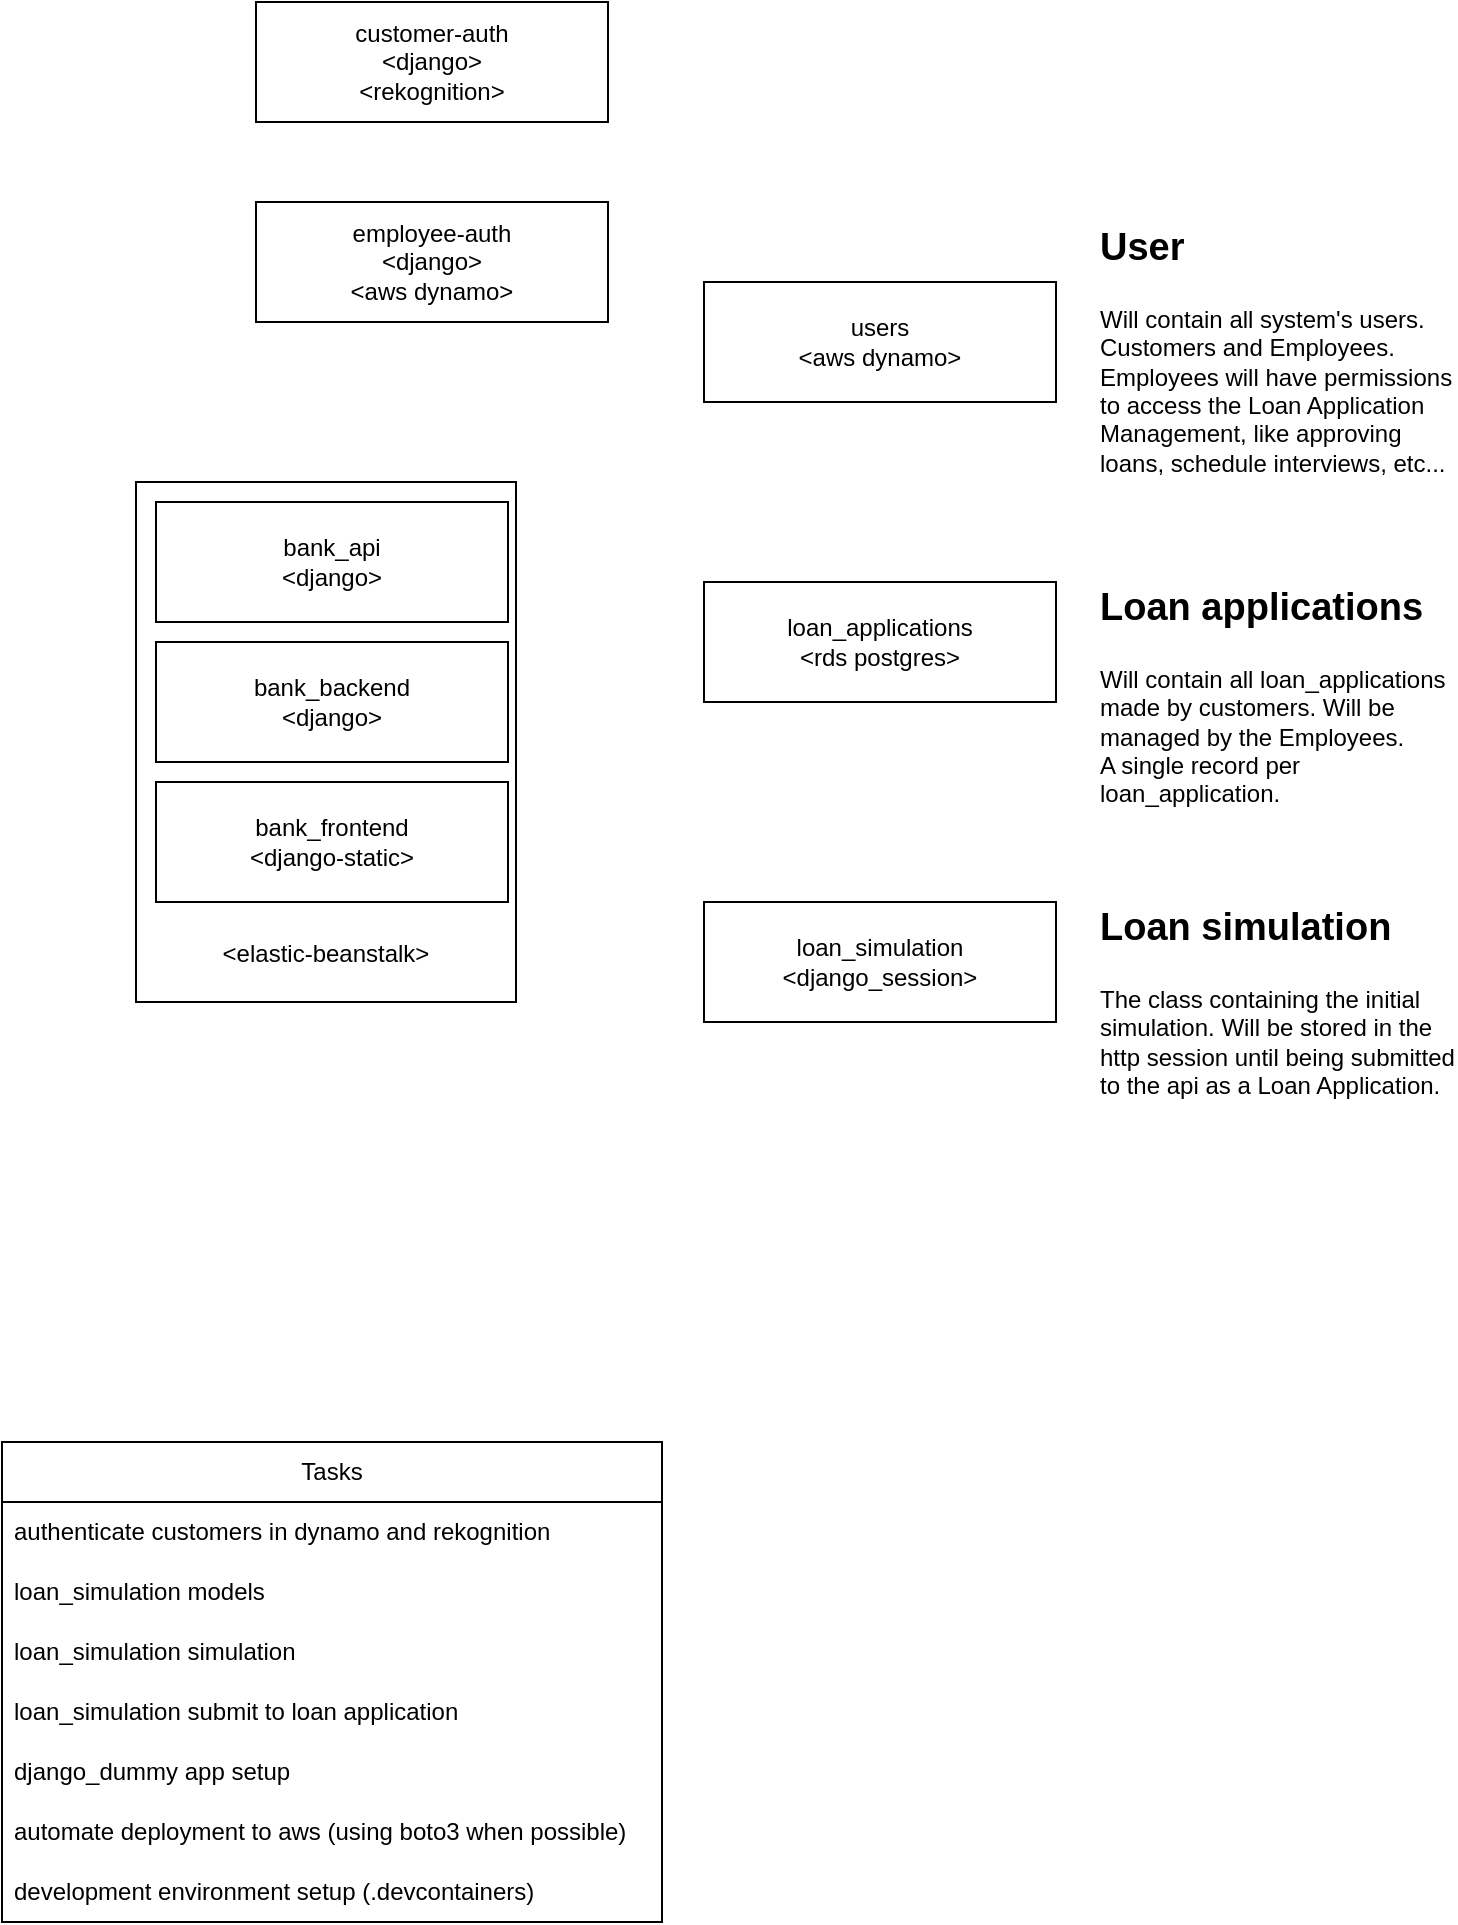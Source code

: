 <mxfile version="25.0.3">
  <diagram name="Page-1" id="yaNFf_4xNoyRj0kIE-Ph">
    <mxGraphModel dx="987" dy="685" grid="1" gridSize="10" guides="1" tooltips="1" connect="1" arrows="1" fold="1" page="1" pageScale="1" pageWidth="827" pageHeight="1169" math="0" shadow="0">
      <root>
        <mxCell id="0" />
        <mxCell id="1" parent="0" />
        <mxCell id="vz57ms9xXXCdLqg221Yy-11" value="&lt;div&gt;&lt;br&gt;&lt;/div&gt;&lt;div&gt;&lt;br&gt;&lt;/div&gt;&lt;div&gt;&amp;lt;elastic-beanstalk&amp;gt;&lt;br&gt;&lt;/div&gt;&amp;nbsp;" style="rounded=0;whiteSpace=wrap;html=1;verticalAlign=bottom;" vertex="1" parent="1">
          <mxGeometry x="120" y="300" width="190" height="260" as="geometry" />
        </mxCell>
        <mxCell id="vz57ms9xXXCdLqg221Yy-1" value="users&lt;br&gt;&amp;lt;aws dynamo&amp;gt;" style="rounded=0;whiteSpace=wrap;html=1;" vertex="1" parent="1">
          <mxGeometry x="404" y="200" width="176" height="60" as="geometry" />
        </mxCell>
        <mxCell id="vz57ms9xXXCdLqg221Yy-2" value="&lt;h1 style=&quot;margin-top: 0px;&quot;&gt;&lt;font style=&quot;font-size: 19px;&quot;&gt;User&lt;/font&gt;&lt;/h1&gt;&lt;p&gt;Will contain all system&#39;s users. Customers and Employees.&lt;br&gt;Employees will have permissions to access the Loan Application Management, like approving loans, schedule interviews, etc...&lt;br&gt;&lt;/p&gt;" style="text;html=1;whiteSpace=wrap;overflow=hidden;rounded=0;" vertex="1" parent="1">
          <mxGeometry x="600" y="160" width="180" height="160" as="geometry" />
        </mxCell>
        <mxCell id="vz57ms9xXXCdLqg221Yy-3" value="loan_applications&lt;br&gt;&amp;lt;rds postgres&amp;gt;" style="rounded=0;whiteSpace=wrap;html=1;" vertex="1" parent="1">
          <mxGeometry x="404" y="350" width="176" height="60" as="geometry" />
        </mxCell>
        <mxCell id="vz57ms9xXXCdLqg221Yy-4" value="&lt;h1 style=&quot;margin-top: 0px;&quot;&gt;&lt;font style=&quot;font-size: 19px;&quot;&gt;Loan applications&lt;br&gt;&lt;/font&gt;&lt;/h1&gt;&lt;p&gt;Will contain all loan_applications made by customers. Will be managed by the Employees.&lt;br&gt;A single record per loan_application.&lt;br&gt;&lt;/p&gt;" style="text;html=1;whiteSpace=wrap;overflow=hidden;rounded=0;" vertex="1" parent="1">
          <mxGeometry x="600" y="340" width="180" height="160" as="geometry" />
        </mxCell>
        <mxCell id="vz57ms9xXXCdLqg221Yy-5" value="employee-auth&lt;br&gt;&amp;lt;django&amp;gt;&lt;br&gt;&amp;lt;aws dynamo&amp;gt;" style="rounded=0;whiteSpace=wrap;html=1;" vertex="1" parent="1">
          <mxGeometry x="180" y="160" width="176" height="60" as="geometry" />
        </mxCell>
        <mxCell id="vz57ms9xXXCdLqg221Yy-6" value="customer-auth&lt;br&gt;&amp;lt;django&amp;gt;&lt;br&gt;&amp;lt;rekognition&amp;gt;" style="rounded=0;whiteSpace=wrap;html=1;" vertex="1" parent="1">
          <mxGeometry x="180" y="60" width="176" height="60" as="geometry" />
        </mxCell>
        <mxCell id="vz57ms9xXXCdLqg221Yy-7" value="bank_api&lt;br&gt;&amp;lt;django&amp;gt;" style="rounded=0;whiteSpace=wrap;html=1;" vertex="1" parent="1">
          <mxGeometry x="130" y="310" width="176" height="60" as="geometry" />
        </mxCell>
        <mxCell id="vz57ms9xXXCdLqg221Yy-8" value="bank_backend&lt;br&gt;&amp;lt;django&amp;gt;" style="rounded=0;whiteSpace=wrap;html=1;" vertex="1" parent="1">
          <mxGeometry x="130" y="380" width="176" height="60" as="geometry" />
        </mxCell>
        <mxCell id="vz57ms9xXXCdLqg221Yy-9" value="bank_frontend&lt;br&gt;&amp;lt;django-static&amp;gt;" style="rounded=0;whiteSpace=wrap;html=1;" vertex="1" parent="1">
          <mxGeometry x="130" y="450" width="176" height="60" as="geometry" />
        </mxCell>
        <mxCell id="vz57ms9xXXCdLqg221Yy-12" value="&lt;div&gt;loan_simulation&lt;/div&gt;&lt;div&gt;&amp;lt;django_session&amp;gt;&lt;br&gt;&lt;/div&gt;" style="rounded=0;whiteSpace=wrap;html=1;" vertex="1" parent="1">
          <mxGeometry x="404" y="510" width="176" height="60" as="geometry" />
        </mxCell>
        <mxCell id="vz57ms9xXXCdLqg221Yy-13" value="&lt;h1 style=&quot;margin-top: 0px;&quot;&gt;&lt;font style=&quot;font-size: 19px;&quot;&gt;Loan simulation&lt;br&gt;&lt;/font&gt;&lt;/h1&gt;&lt;p&gt;The class containing the initial simulation. Will be stored in the http session until being submitted to the api as a Loan Application.&lt;br&gt;&lt;/p&gt;" style="text;html=1;whiteSpace=wrap;overflow=hidden;rounded=0;" vertex="1" parent="1">
          <mxGeometry x="600" y="500" width="180" height="160" as="geometry" />
        </mxCell>
        <mxCell id="vz57ms9xXXCdLqg221Yy-14" value="Tasks" style="swimlane;fontStyle=0;childLayout=stackLayout;horizontal=1;startSize=30;horizontalStack=0;resizeParent=1;resizeParentMax=0;resizeLast=0;collapsible=1;marginBottom=0;whiteSpace=wrap;html=1;" vertex="1" parent="1">
          <mxGeometry x="53" y="780" width="330" height="240" as="geometry" />
        </mxCell>
        <mxCell id="vz57ms9xXXCdLqg221Yy-15" value="authenticate customers in dynamo and rekognition" style="text;strokeColor=none;fillColor=none;align=left;verticalAlign=middle;spacingLeft=4;spacingRight=4;overflow=hidden;points=[[0,0.5],[1,0.5]];portConstraint=eastwest;rotatable=0;whiteSpace=wrap;html=1;" vertex="1" parent="vz57ms9xXXCdLqg221Yy-14">
          <mxGeometry y="30" width="330" height="30" as="geometry" />
        </mxCell>
        <mxCell id="vz57ms9xXXCdLqg221Yy-16" value="loan_simulation models" style="text;strokeColor=none;fillColor=none;align=left;verticalAlign=middle;spacingLeft=4;spacingRight=4;overflow=hidden;points=[[0,0.5],[1,0.5]];portConstraint=eastwest;rotatable=0;whiteSpace=wrap;html=1;" vertex="1" parent="vz57ms9xXXCdLqg221Yy-14">
          <mxGeometry y="60" width="330" height="30" as="geometry" />
        </mxCell>
        <mxCell id="vz57ms9xXXCdLqg221Yy-18" value="loan_simulation simulation" style="text;strokeColor=none;fillColor=none;align=left;verticalAlign=middle;spacingLeft=4;spacingRight=4;overflow=hidden;points=[[0,0.5],[1,0.5]];portConstraint=eastwest;rotatable=0;whiteSpace=wrap;html=1;" vertex="1" parent="vz57ms9xXXCdLqg221Yy-14">
          <mxGeometry y="90" width="330" height="30" as="geometry" />
        </mxCell>
        <mxCell id="vz57ms9xXXCdLqg221Yy-19" value="loan_simulation submit to loan application" style="text;strokeColor=none;fillColor=none;align=left;verticalAlign=middle;spacingLeft=4;spacingRight=4;overflow=hidden;points=[[0,0.5],[1,0.5]];portConstraint=eastwest;rotatable=0;whiteSpace=wrap;html=1;" vertex="1" parent="vz57ms9xXXCdLqg221Yy-14">
          <mxGeometry y="120" width="330" height="30" as="geometry" />
        </mxCell>
        <mxCell id="vz57ms9xXXCdLqg221Yy-20" value="django_dummy app setup" style="text;strokeColor=none;fillColor=none;align=left;verticalAlign=middle;spacingLeft=4;spacingRight=4;overflow=hidden;points=[[0,0.5],[1,0.5]];portConstraint=eastwest;rotatable=0;whiteSpace=wrap;html=1;" vertex="1" parent="vz57ms9xXXCdLqg221Yy-14">
          <mxGeometry y="150" width="330" height="30" as="geometry" />
        </mxCell>
        <mxCell id="vz57ms9xXXCdLqg221Yy-22" value="automate deployment to aws (using boto3 when possible)" style="text;strokeColor=none;fillColor=none;align=left;verticalAlign=middle;spacingLeft=4;spacingRight=4;overflow=hidden;points=[[0,0.5],[1,0.5]];portConstraint=eastwest;rotatable=0;whiteSpace=wrap;html=1;" vertex="1" parent="vz57ms9xXXCdLqg221Yy-14">
          <mxGeometry y="180" width="330" height="30" as="geometry" />
        </mxCell>
        <mxCell id="vz57ms9xXXCdLqg221Yy-23" value="development environment setup (.devcontainers)" style="text;strokeColor=none;fillColor=none;align=left;verticalAlign=middle;spacingLeft=4;spacingRight=4;overflow=hidden;points=[[0,0.5],[1,0.5]];portConstraint=eastwest;rotatable=0;whiteSpace=wrap;html=1;" vertex="1" parent="vz57ms9xXXCdLqg221Yy-14">
          <mxGeometry y="210" width="330" height="30" as="geometry" />
        </mxCell>
      </root>
    </mxGraphModel>
  </diagram>
</mxfile>

